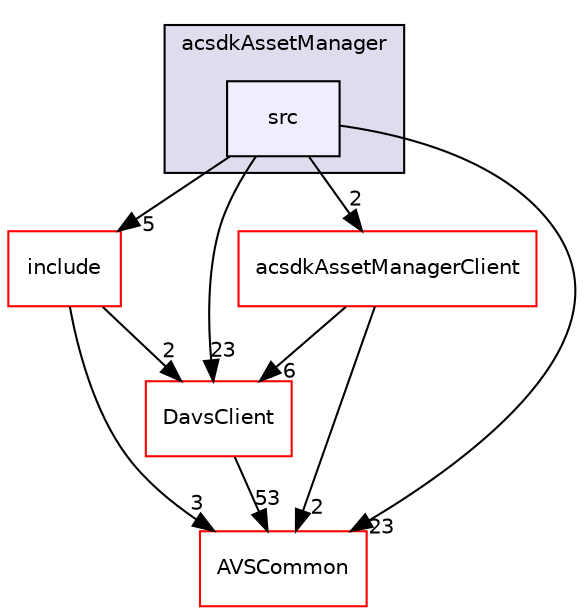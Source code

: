digraph "/workplace/avs-device-sdk/capabilities/AssetManager/acsdkAssetManager/src" {
  compound=true
  node [ fontsize="10", fontname="Helvetica"];
  edge [ labelfontsize="10", labelfontname="Helvetica"];
  subgraph clusterdir_c153292608d6a329a57fe8f8b3d4529e {
    graph [ bgcolor="#ddddee", pencolor="black", label="acsdkAssetManager" fontname="Helvetica", fontsize="10", URL="dir_c153292608d6a329a57fe8f8b3d4529e.html"]
  dir_8bd596a6404d7a09d24f3c49ff88f9ef [shape=box, label="src", style="filled", fillcolor="#eeeeff", pencolor="black", URL="dir_8bd596a6404d7a09d24f3c49ff88f9ef.html"];
  }
  dir_540438bbae3a318540d9b45853620373 [shape=box label="include" fillcolor="white" style="filled" color="red" URL="dir_540438bbae3a318540d9b45853620373.html"];
  dir_de622777c97862544df14465483f72cc [shape=box label="DavsClient" fillcolor="white" style="filled" color="red" URL="dir_de622777c97862544df14465483f72cc.html"];
  dir_059fdc4ec18b8aa0c1c2ebaeff88e291 [shape=box label="acsdkAssetManagerClient" fillcolor="white" style="filled" color="red" URL="dir_059fdc4ec18b8aa0c1c2ebaeff88e291.html"];
  dir_13e65effb2bde530b17b3d5eefcd0266 [shape=box label="AVSCommon" fillcolor="white" style="filled" color="red" URL="dir_13e65effb2bde530b17b3d5eefcd0266.html"];
  dir_540438bbae3a318540d9b45853620373->dir_de622777c97862544df14465483f72cc [headlabel="2", labeldistance=1.5 headhref="dir_000299_000230.html"];
  dir_540438bbae3a318540d9b45853620373->dir_13e65effb2bde530b17b3d5eefcd0266 [headlabel="3", labeldistance=1.5 headhref="dir_000299_000017.html"];
  dir_de622777c97862544df14465483f72cc->dir_13e65effb2bde530b17b3d5eefcd0266 [headlabel="53", labeldistance=1.5 headhref="dir_000230_000017.html"];
  dir_059fdc4ec18b8aa0c1c2ebaeff88e291->dir_de622777c97862544df14465483f72cc [headlabel="6", labeldistance=1.5 headhref="dir_000302_000230.html"];
  dir_059fdc4ec18b8aa0c1c2ebaeff88e291->dir_13e65effb2bde530b17b3d5eefcd0266 [headlabel="2", labeldistance=1.5 headhref="dir_000302_000017.html"];
  dir_8bd596a6404d7a09d24f3c49ff88f9ef->dir_540438bbae3a318540d9b45853620373 [headlabel="5", labeldistance=1.5 headhref="dir_000175_000299.html"];
  dir_8bd596a6404d7a09d24f3c49ff88f9ef->dir_de622777c97862544df14465483f72cc [headlabel="23", labeldistance=1.5 headhref="dir_000175_000230.html"];
  dir_8bd596a6404d7a09d24f3c49ff88f9ef->dir_059fdc4ec18b8aa0c1c2ebaeff88e291 [headlabel="2", labeldistance=1.5 headhref="dir_000175_000302.html"];
  dir_8bd596a6404d7a09d24f3c49ff88f9ef->dir_13e65effb2bde530b17b3d5eefcd0266 [headlabel="23", labeldistance=1.5 headhref="dir_000175_000017.html"];
}
